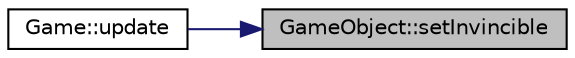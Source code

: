 digraph "GameObject::setInvincible"
{
 // LATEX_PDF_SIZE
  edge [fontname="Helvetica",fontsize="10",labelfontname="Helvetica",labelfontsize="10"];
  node [fontname="Helvetica",fontsize="10",shape=record];
  rankdir="RL";
  Node1 [label="GameObject::setInvincible",height=0.2,width=0.4,color="black", fillcolor="grey75", style="filled", fontcolor="black",tooltip="Set game object Invincible or not."];
  Node1 -> Node2 [dir="back",color="midnightblue",fontsize="10",style="solid",fontname="Helvetica"];
  Node2 [label="Game::update",height=0.2,width=0.4,color="black", fillcolor="white", style="filled",URL="$class_game.html#a79df6376b332d63c9eca0dcee30305c3",tooltip="Update the game, player or enemy position, collision etc."];
}
